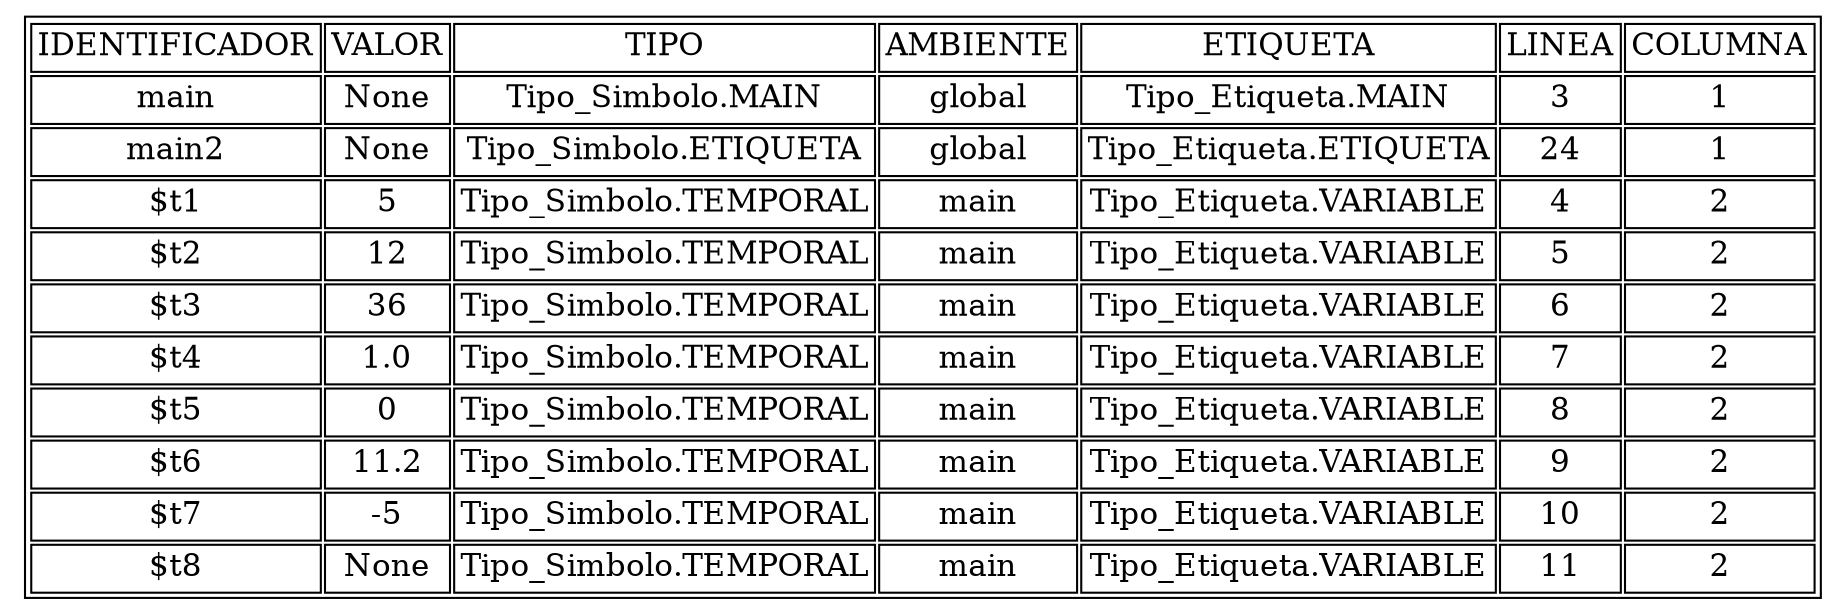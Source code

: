 digraph tabla{
graph [ratio=fill];node [label="\N", fontsize=15, shape=plaintext];
graph [bb="0,0,352,154"];
arset [label=<<TABLE ALIGN="LEFT">
<TR><TD>IDENTIFICADOR</TD><TD>VALOR</TD><TD>TIPO</TD><TD>AMBIENTE</TD><TD>ETIQUETA</TD><TD>LINEA</TD><TD>COLUMNA</TD></TR>
<TR><TD>main</TD><TD>None</TD><TD>Tipo_Simbolo.MAIN</TD><TD>global</TD><TD>Tipo_Etiqueta.MAIN</TD><TD>3</TD><TD>1</TD></TR>
<TR><TD>main2</TD><TD>None</TD><TD>Tipo_Simbolo.ETIQUETA</TD><TD>global</TD><TD>Tipo_Etiqueta.ETIQUETA</TD><TD>24</TD><TD>1</TD></TR>
<TR><TD>$t1</TD><TD>5</TD><TD>Tipo_Simbolo.TEMPORAL</TD><TD>main</TD><TD>Tipo_Etiqueta.VARIABLE</TD><TD>4</TD><TD>2</TD></TR>
<TR><TD>$t2</TD><TD>12</TD><TD>Tipo_Simbolo.TEMPORAL</TD><TD>main</TD><TD>Tipo_Etiqueta.VARIABLE</TD><TD>5</TD><TD>2</TD></TR>
<TR><TD>$t3</TD><TD>36</TD><TD>Tipo_Simbolo.TEMPORAL</TD><TD>main</TD><TD>Tipo_Etiqueta.VARIABLE</TD><TD>6</TD><TD>2</TD></TR>
<TR><TD>$t4</TD><TD>1.0</TD><TD>Tipo_Simbolo.TEMPORAL</TD><TD>main</TD><TD>Tipo_Etiqueta.VARIABLE</TD><TD>7</TD><TD>2</TD></TR>
<TR><TD>$t5</TD><TD>0</TD><TD>Tipo_Simbolo.TEMPORAL</TD><TD>main</TD><TD>Tipo_Etiqueta.VARIABLE</TD><TD>8</TD><TD>2</TD></TR>
<TR><TD>$t6</TD><TD>11.2</TD><TD>Tipo_Simbolo.TEMPORAL</TD><TD>main</TD><TD>Tipo_Etiqueta.VARIABLE</TD><TD>9</TD><TD>2</TD></TR>
<TR><TD>$t7</TD><TD>-5</TD><TD>Tipo_Simbolo.TEMPORAL</TD><TD>main</TD><TD>Tipo_Etiqueta.VARIABLE</TD><TD>10</TD><TD>2</TD></TR>
<TR><TD>$t8</TD><TD>None</TD><TD>Tipo_Simbolo.TEMPORAL</TD><TD>main</TD><TD>Tipo_Etiqueta.VARIABLE</TD><TD>11</TD><TD>2</TD></TR>
</TABLE>
>, ];
}